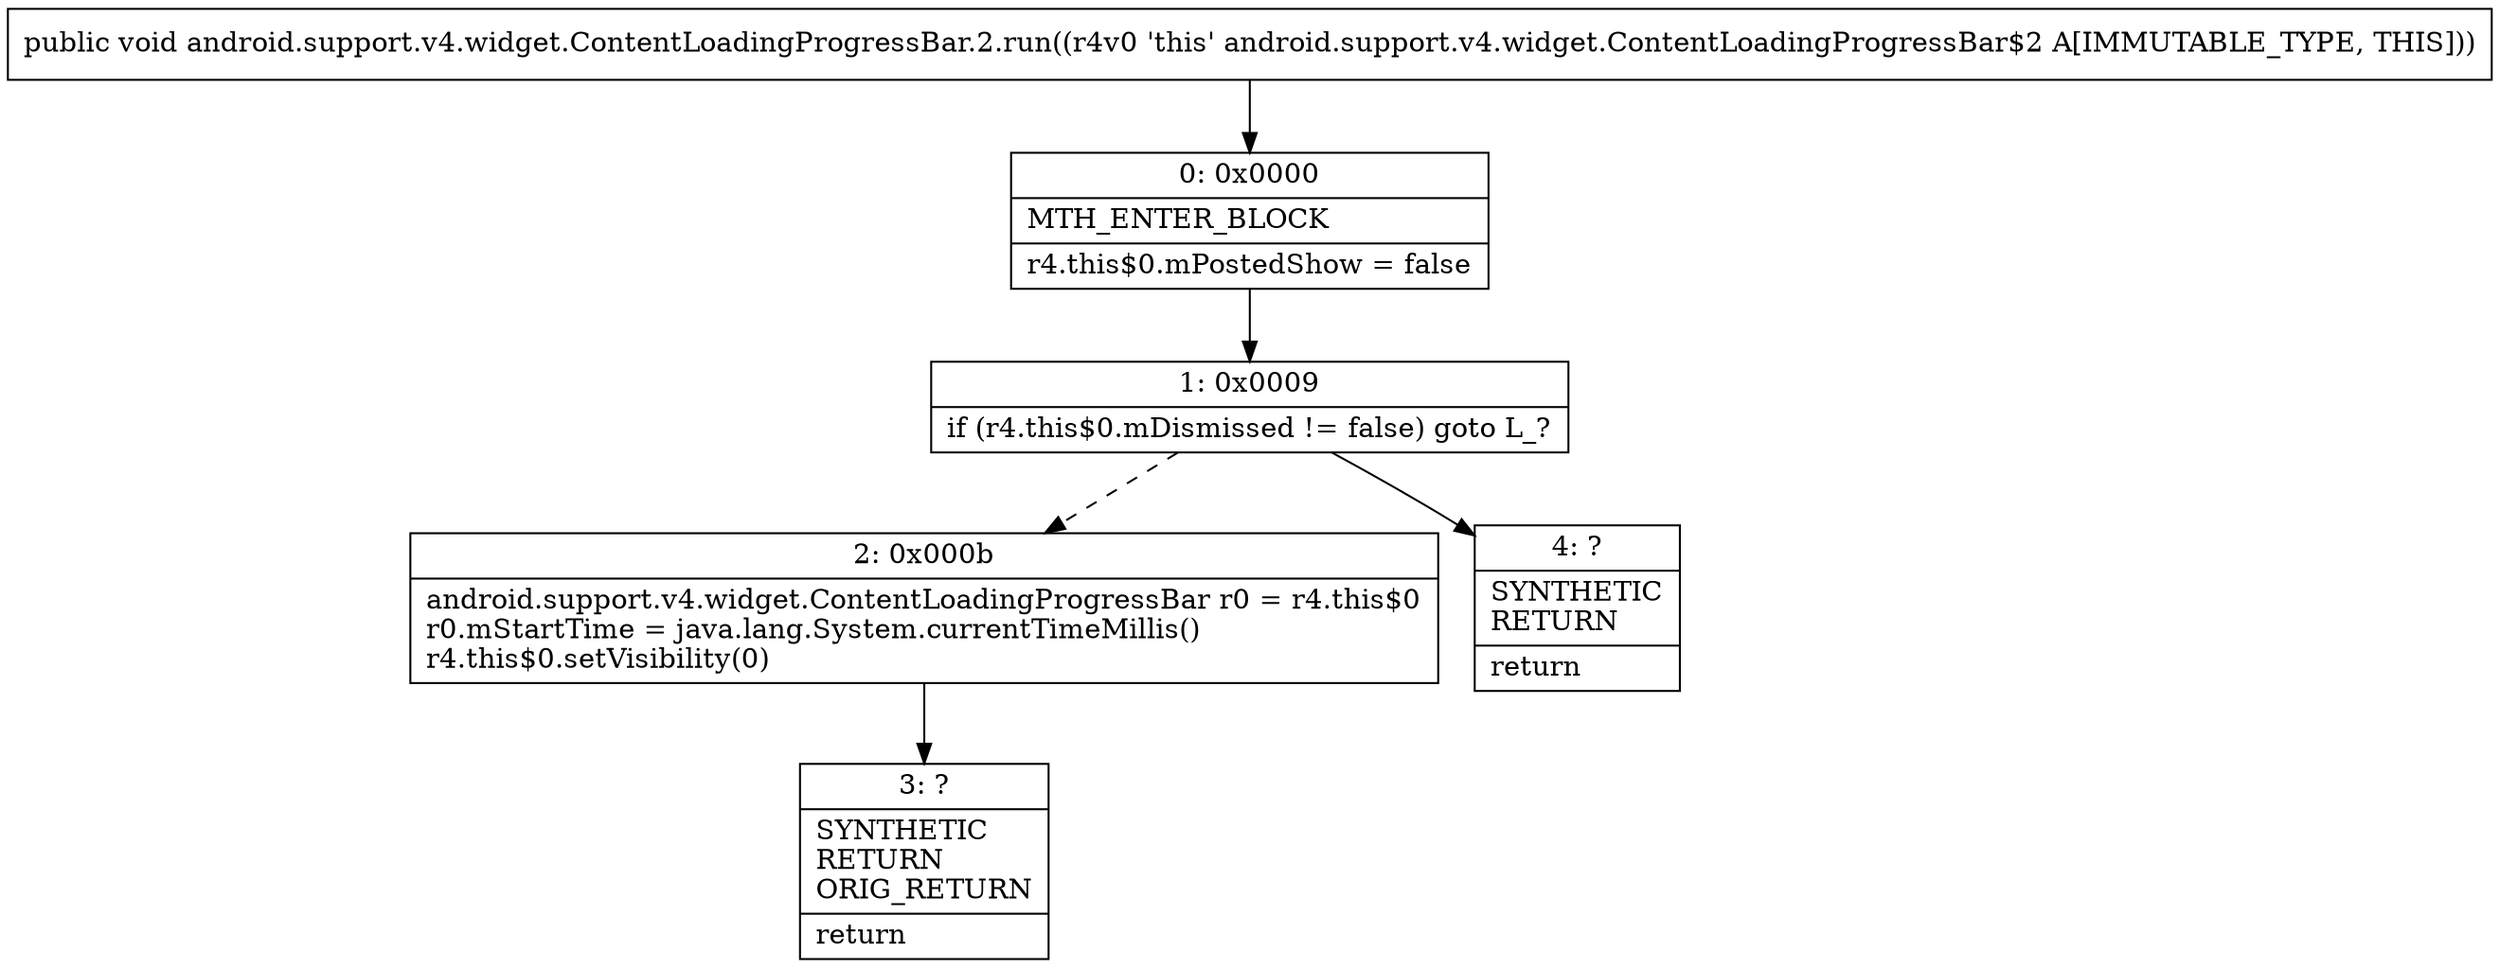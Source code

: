 digraph "CFG forandroid.support.v4.widget.ContentLoadingProgressBar.2.run()V" {
Node_0 [shape=record,label="{0\:\ 0x0000|MTH_ENTER_BLOCK\l|r4.this$0.mPostedShow = false\l}"];
Node_1 [shape=record,label="{1\:\ 0x0009|if (r4.this$0.mDismissed != false) goto L_?\l}"];
Node_2 [shape=record,label="{2\:\ 0x000b|android.support.v4.widget.ContentLoadingProgressBar r0 = r4.this$0\lr0.mStartTime = java.lang.System.currentTimeMillis()\lr4.this$0.setVisibility(0)\l}"];
Node_3 [shape=record,label="{3\:\ ?|SYNTHETIC\lRETURN\lORIG_RETURN\l|return\l}"];
Node_4 [shape=record,label="{4\:\ ?|SYNTHETIC\lRETURN\l|return\l}"];
MethodNode[shape=record,label="{public void android.support.v4.widget.ContentLoadingProgressBar.2.run((r4v0 'this' android.support.v4.widget.ContentLoadingProgressBar$2 A[IMMUTABLE_TYPE, THIS])) }"];
MethodNode -> Node_0;
Node_0 -> Node_1;
Node_1 -> Node_2[style=dashed];
Node_1 -> Node_4;
Node_2 -> Node_3;
}

